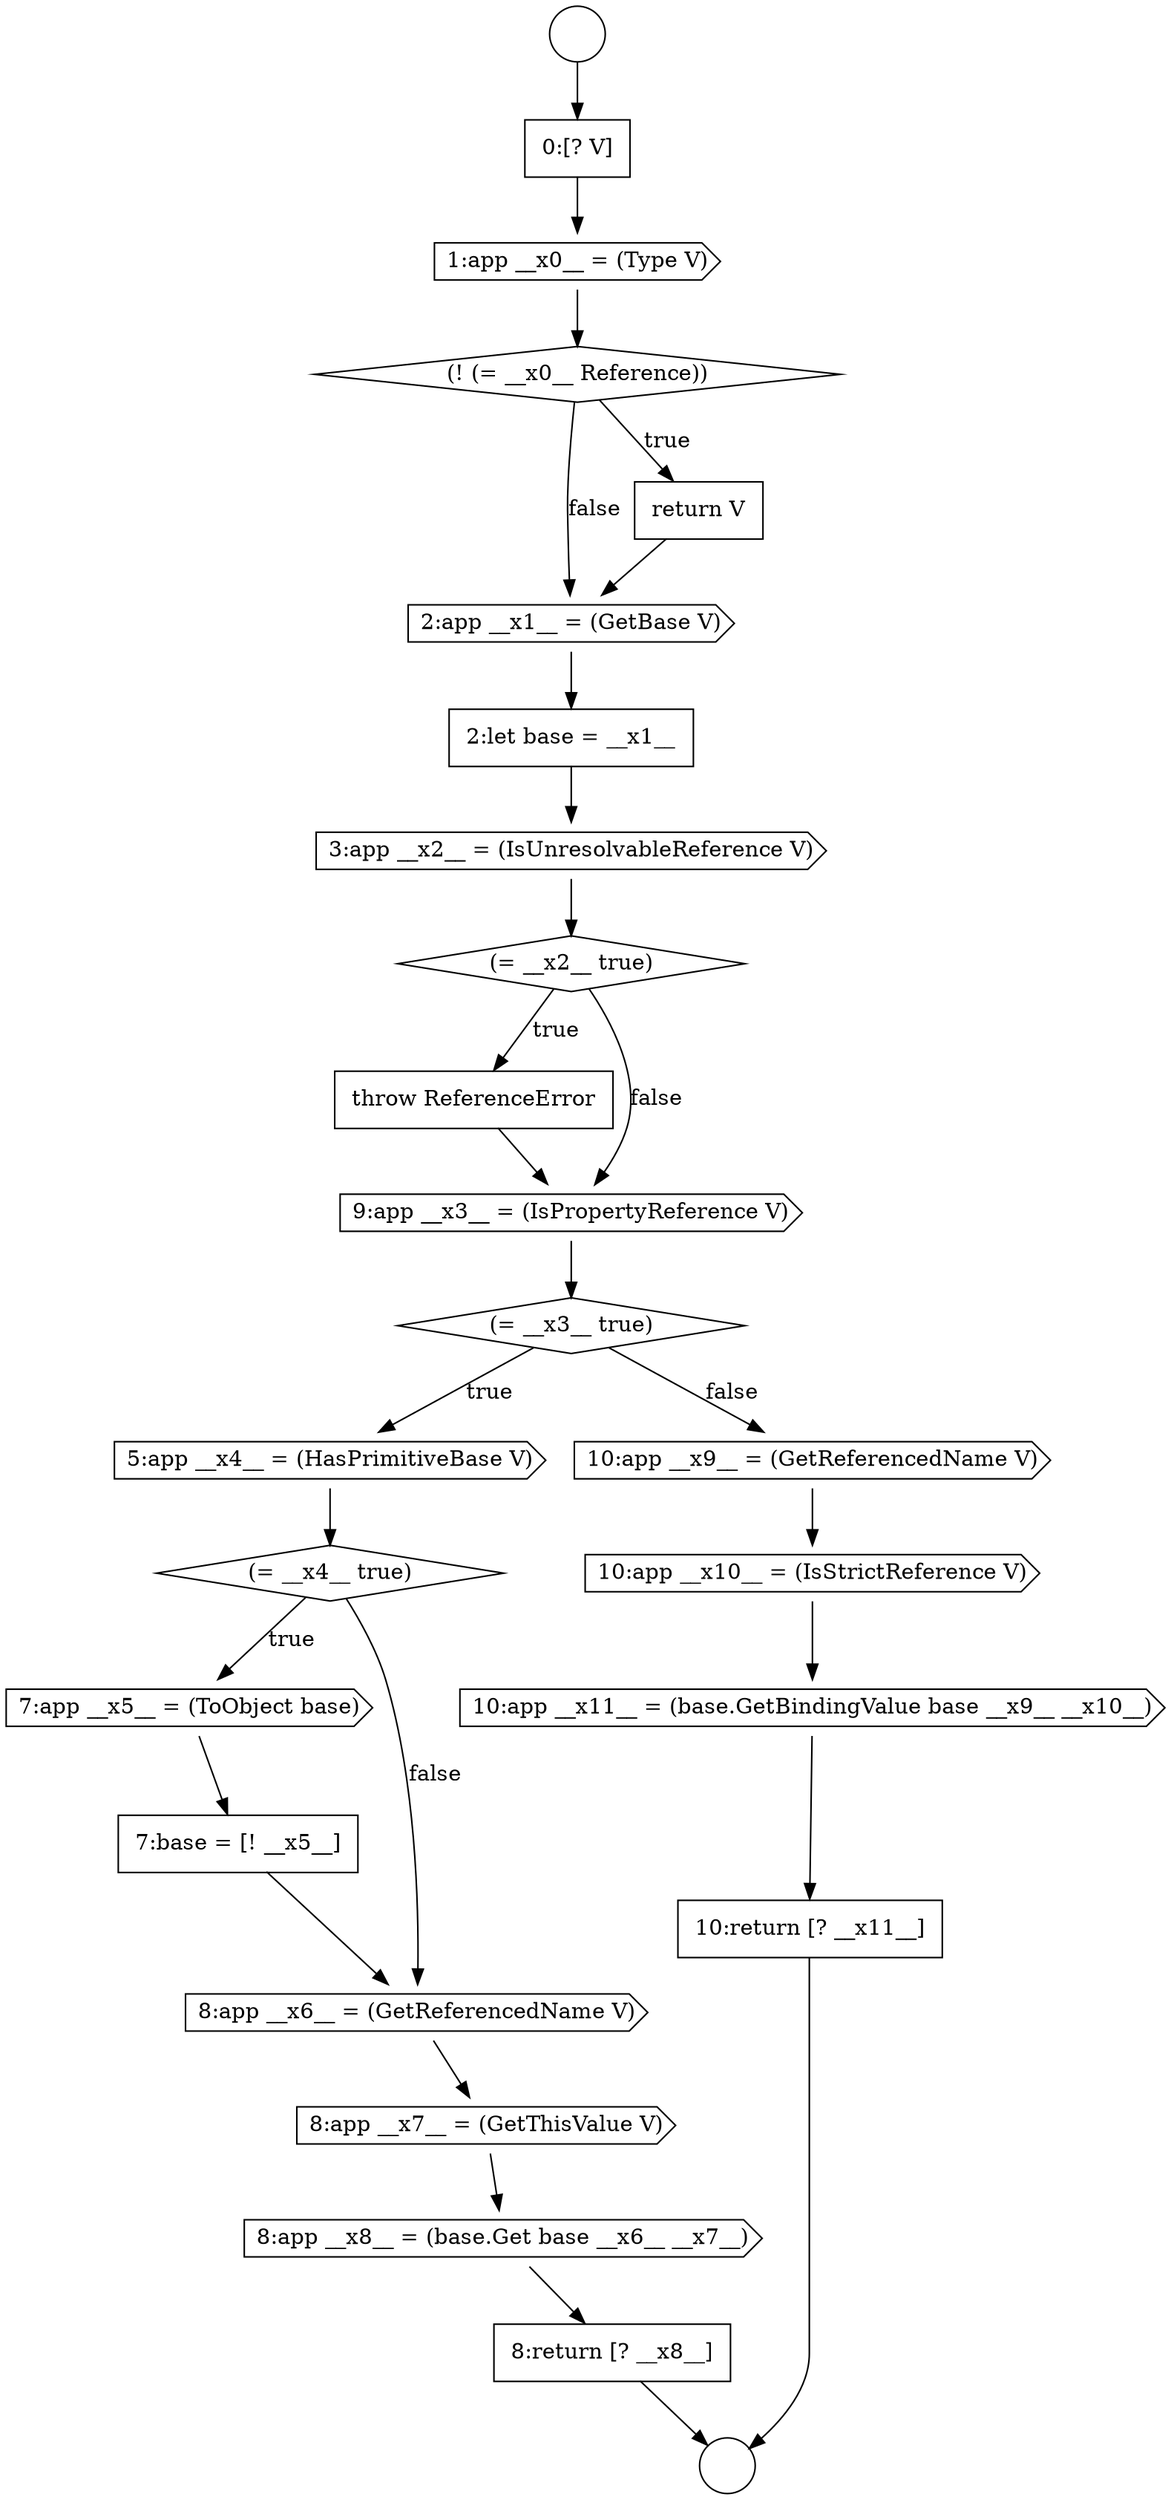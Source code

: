 digraph {
  node52 [shape=cds, label=<<font color="black">10:app __x11__ = (base.GetBindingValue base __x9__ __x10__)</font>> color="black" fillcolor="white" style=filled]
  node53 [shape=none, margin=0, label=<<font color="black">
    <table border="0" cellborder="1" cellspacing="0" cellpadding="10">
      <tr><td align="left">10:return [? __x11__]</td></tr>
    </table>
  </font>> color="black" fillcolor="white" style=filled]
  node41 [shape=diamond, label=<<font color="black">(= __x3__ true)</font>> color="black" fillcolor="white" style=filled]
  node44 [shape=cds, label=<<font color="black">7:app __x5__ = (ToObject base)</font>> color="black" fillcolor="white" style=filled]
  node49 [shape=none, margin=0, label=<<font color="black">
    <table border="0" cellborder="1" cellspacing="0" cellpadding="10">
      <tr><td align="left">8:return [? __x8__]</td></tr>
    </table>
  </font>> color="black" fillcolor="white" style=filled]
  node39 [shape=none, margin=0, label=<<font color="black">
    <table border="0" cellborder="1" cellspacing="0" cellpadding="10">
      <tr><td align="left">throw ReferenceError</td></tr>
    </table>
  </font>> color="black" fillcolor="white" style=filled]
  node35 [shape=cds, label=<<font color="black">2:app __x1__ = (GetBase V)</font>> color="black" fillcolor="white" style=filled]
  node48 [shape=cds, label=<<font color="black">8:app __x8__ = (base.Get base __x6__ __x7__)</font>> color="black" fillcolor="white" style=filled]
  node43 [shape=diamond, label=<<font color="black">(= __x4__ true)</font>> color="black" fillcolor="white" style=filled]
  node40 [shape=cds, label=<<font color="black">9:app __x3__ = (IsPropertyReference V)</font>> color="black" fillcolor="white" style=filled]
  node47 [shape=cds, label=<<font color="black">8:app __x7__ = (GetThisValue V)</font>> color="black" fillcolor="white" style=filled]
  node42 [shape=cds, label=<<font color="black">5:app __x4__ = (HasPrimitiveBase V)</font>> color="black" fillcolor="white" style=filled]
  node37 [shape=cds, label=<<font color="black">3:app __x2__ = (IsUnresolvableReference V)</font>> color="black" fillcolor="white" style=filled]
  node46 [shape=cds, label=<<font color="black">8:app __x6__ = (GetReferencedName V)</font>> color="black" fillcolor="white" style=filled]
  node29 [shape=circle label=" " color="black" fillcolor="white" style=filled]
  node38 [shape=diamond, label=<<font color="black">(= __x2__ true)</font>> color="black" fillcolor="white" style=filled]
  node33 [shape=diamond, label=<<font color="black">(! (= __x0__ Reference))</font>> color="black" fillcolor="white" style=filled]
  node45 [shape=none, margin=0, label=<<font color="black">
    <table border="0" cellborder="1" cellspacing="0" cellpadding="10">
      <tr><td align="left">7:base = [! __x5__]</td></tr>
    </table>
  </font>> color="black" fillcolor="white" style=filled]
  node32 [shape=cds, label=<<font color="black">1:app __x0__ = (Type V)</font>> color="black" fillcolor="white" style=filled]
  node34 [shape=none, margin=0, label=<<font color="black">
    <table border="0" cellborder="1" cellspacing="0" cellpadding="10">
      <tr><td align="left">return V</td></tr>
    </table>
  </font>> color="black" fillcolor="white" style=filled]
  node50 [shape=cds, label=<<font color="black">10:app __x9__ = (GetReferencedName V)</font>> color="black" fillcolor="white" style=filled]
  node31 [shape=none, margin=0, label=<<font color="black">
    <table border="0" cellborder="1" cellspacing="0" cellpadding="10">
      <tr><td align="left">0:[? V]</td></tr>
    </table>
  </font>> color="black" fillcolor="white" style=filled]
  node36 [shape=none, margin=0, label=<<font color="black">
    <table border="0" cellborder="1" cellspacing="0" cellpadding="10">
      <tr><td align="left">2:let base = __x1__</td></tr>
    </table>
  </font>> color="black" fillcolor="white" style=filled]
  node30 [shape=circle label=" " color="black" fillcolor="white" style=filled]
  node51 [shape=cds, label=<<font color="black">10:app __x10__ = (IsStrictReference V)</font>> color="black" fillcolor="white" style=filled]
  node38 -> node39 [label=<<font color="black">true</font>> color="black"]
  node38 -> node40 [label=<<font color="black">false</font>> color="black"]
  node33 -> node34 [label=<<font color="black">true</font>> color="black"]
  node33 -> node35 [label=<<font color="black">false</font>> color="black"]
  node45 -> node46 [ color="black"]
  node49 -> node30 [ color="black"]
  node31 -> node32 [ color="black"]
  node40 -> node41 [ color="black"]
  node47 -> node48 [ color="black"]
  node50 -> node51 [ color="black"]
  node43 -> node44 [label=<<font color="black">true</font>> color="black"]
  node43 -> node46 [label=<<font color="black">false</font>> color="black"]
  node46 -> node47 [ color="black"]
  node48 -> node49 [ color="black"]
  node32 -> node33 [ color="black"]
  node39 -> node40 [ color="black"]
  node29 -> node31 [ color="black"]
  node42 -> node43 [ color="black"]
  node34 -> node35 [ color="black"]
  node35 -> node36 [ color="black"]
  node41 -> node42 [label=<<font color="black">true</font>> color="black"]
  node41 -> node50 [label=<<font color="black">false</font>> color="black"]
  node36 -> node37 [ color="black"]
  node52 -> node53 [ color="black"]
  node44 -> node45 [ color="black"]
  node37 -> node38 [ color="black"]
  node51 -> node52 [ color="black"]
  node53 -> node30 [ color="black"]
}
